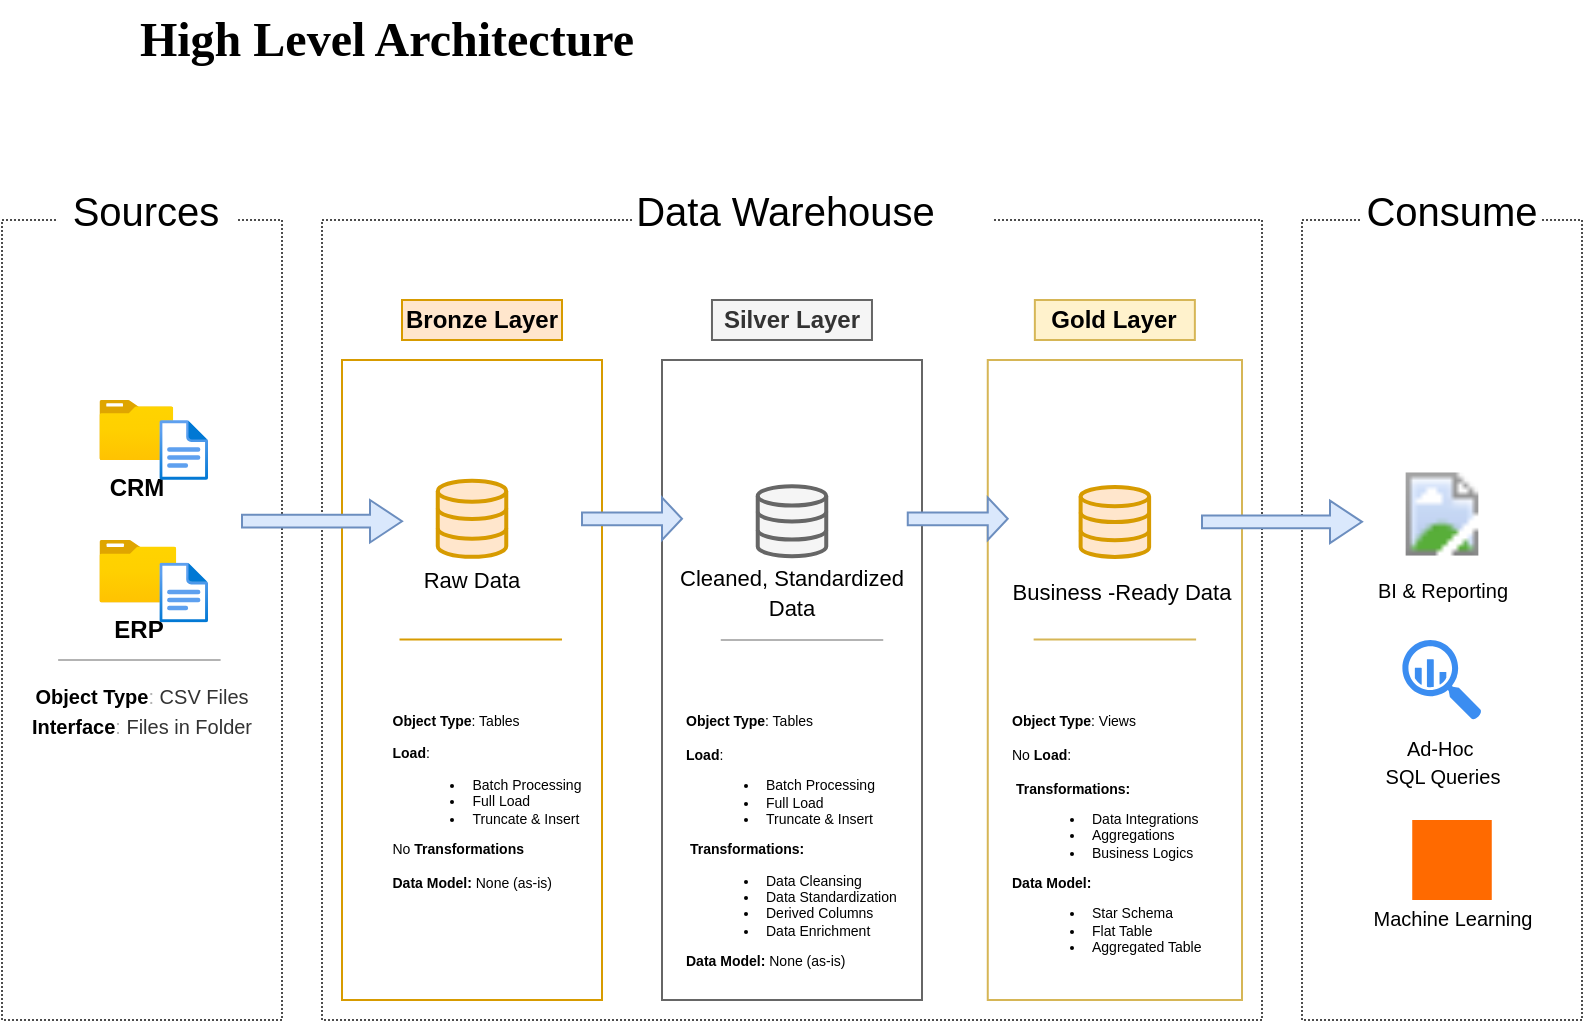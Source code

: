 <mxfile version="28.0.4">
  <diagram name="Page-1" id="SApdiPhW5QvV-BjYRMS2">
    <mxGraphModel dx="4327" dy="651" grid="1" gridSize="10" guides="1" tooltips="1" connect="1" arrows="1" fold="1" page="1" pageScale="1" pageWidth="827" pageHeight="1169" math="0" shadow="0">
      <root>
        <mxCell id="0" />
        <mxCell id="1" parent="0" />
        <mxCell id="pTMZZPk5SkNvSBJrasHx-61" value="" style="rounded=0;whiteSpace=wrap;html=1;dashed=1;strokeColor=light-dark(#4D4D4D,#EDEDED);fillColor=none;dashPattern=1 1;" vertex="1" parent="1">
          <mxGeometry x="-3140" y="120" width="470" height="400" as="geometry" />
        </mxCell>
        <mxCell id="pTMZZPk5SkNvSBJrasHx-3" value="&lt;b&gt;&lt;font style=&quot;font-size: 24px;&quot; face=&quot;Verdana&quot;&gt;High Level Architecture&amp;nbsp;&lt;/font&gt;&lt;/b&gt;" style="text;html=1;align=center;verticalAlign=middle;resizable=0;points=[];autosize=1;strokeColor=none;fillColor=none;" vertex="1" parent="1">
          <mxGeometry x="-3280" y="10" width="350" height="40" as="geometry" />
        </mxCell>
        <mxCell id="pTMZZPk5SkNvSBJrasHx-5" value="" style="rounded=0;whiteSpace=wrap;html=1;dashed=1;strokeColor=light-dark(#4D4D4D,#EDEDED);fillColor=none;dashPattern=1 1;" vertex="1" parent="1">
          <mxGeometry x="-3300" y="120" width="140" height="400" as="geometry" />
        </mxCell>
        <mxCell id="pTMZZPk5SkNvSBJrasHx-8" value="&lt;font style=&quot;font-size: 20px;&quot;&gt;Sources&lt;/font&gt;" style="rounded=0;whiteSpace=wrap;html=1;strokeColor=none;" vertex="1" parent="1">
          <mxGeometry x="-3272.83" y="100" width="90" height="30" as="geometry" />
        </mxCell>
        <mxCell id="pTMZZPk5SkNvSBJrasHx-11" value="&lt;span style=&quot;font-size: 20px;&quot;&gt;Data Warehouse&lt;span style=&quot;white-space: pre;&quot;&gt;&#x9;&lt;/span&gt;&lt;/span&gt;" style="rounded=0;whiteSpace=wrap;html=1;strokeColor=none;" vertex="1" parent="1">
          <mxGeometry x="-2984" y="100" width="180" height="30" as="geometry" />
        </mxCell>
        <mxCell id="pTMZZPk5SkNvSBJrasHx-12" value="" style="rounded=0;whiteSpace=wrap;html=1;dashed=1;strokeColor=light-dark(#4D4D4D,#EDEDED);fillColor=none;dashPattern=1 1;" vertex="1" parent="1">
          <mxGeometry x="-2650" y="120" width="140" height="400" as="geometry" />
        </mxCell>
        <mxCell id="pTMZZPk5SkNvSBJrasHx-13" value="&lt;font style=&quot;font-size: 20px;&quot;&gt;Consume&lt;/font&gt;" style="rounded=0;whiteSpace=wrap;html=1;strokeColor=none;" vertex="1" parent="1">
          <mxGeometry x="-2620" y="100" width="90" height="30" as="geometry" />
        </mxCell>
        <mxCell id="pTMZZPk5SkNvSBJrasHx-14" value="&lt;font&gt;&lt;b style=&quot;&quot;&gt;Bronze Layer&lt;/b&gt;&lt;/font&gt;" style="rounded=0;whiteSpace=wrap;html=1;fillColor=#ffe6cc;strokeColor=#d79b00;" vertex="1" parent="1">
          <mxGeometry x="-3100" y="160" width="80" height="20" as="geometry" />
        </mxCell>
        <mxCell id="pTMZZPk5SkNvSBJrasHx-15" value="" style="rounded=0;whiteSpace=wrap;html=1;fillColor=none;strokeColor=#d79b00;" vertex="1" parent="1">
          <mxGeometry x="-3130" y="190" width="130" height="320" as="geometry" />
        </mxCell>
        <mxCell id="pTMZZPk5SkNvSBJrasHx-17" value="&lt;b&gt;Silver Layer&lt;/b&gt;" style="rounded=0;whiteSpace=wrap;html=1;fillColor=#f5f5f5;strokeColor=#666666;fontColor=#333333;" vertex="1" parent="1">
          <mxGeometry x="-2945.01" y="160" width="80" height="20" as="geometry" />
        </mxCell>
        <mxCell id="pTMZZPk5SkNvSBJrasHx-18" value="" style="rounded=0;whiteSpace=wrap;html=1;fillColor=none;strokeColor=#666666;fontColor=#333333;" vertex="1" parent="1">
          <mxGeometry x="-2970" y="190" width="130" height="320" as="geometry" />
        </mxCell>
        <mxCell id="pTMZZPk5SkNvSBJrasHx-19" value="&lt;b&gt;Gold Layer&lt;/b&gt;" style="rounded=0;whiteSpace=wrap;html=1;fillColor=#fff2cc;strokeColor=#d6b656;" vertex="1" parent="1">
          <mxGeometry x="-2783.57" y="160" width="80" height="20" as="geometry" />
        </mxCell>
        <mxCell id="pTMZZPk5SkNvSBJrasHx-20" value="" style="rounded=0;whiteSpace=wrap;html=1;fillColor=none;strokeColor=#d6b656;" vertex="1" parent="1">
          <mxGeometry x="-2807.12" y="190" width="127.12" height="320" as="geometry" />
        </mxCell>
        <mxCell id="pTMZZPk5SkNvSBJrasHx-21" value="&lt;b&gt;CRM&lt;/b&gt;" style="image;aspect=fixed;html=1;points=[];align=center;fontSize=12;image=img/lib/azure2/general/Folder_Blank.svg;" vertex="1" parent="1">
          <mxGeometry x="-3251.31" y="210" width="36.96" height="30" as="geometry" />
        </mxCell>
        <mxCell id="pTMZZPk5SkNvSBJrasHx-22" value="" style="image;aspect=fixed;html=1;points=[];align=center;fontSize=12;image=img/lib/azure2/general/File.svg;" vertex="1" parent="1">
          <mxGeometry x="-3221.31" y="220" width="24.35" height="30" as="geometry" />
        </mxCell>
        <mxCell id="pTMZZPk5SkNvSBJrasHx-24" value="&lt;b&gt;ERP&lt;/b&gt;" style="image;aspect=fixed;html=1;points=[];align=center;fontSize=12;image=img/lib/azure2/general/Folder_Blank.svg;" vertex="1" parent="1">
          <mxGeometry x="-3251.31" y="280" width="38.48" height="31.23" as="geometry" />
        </mxCell>
        <mxCell id="pTMZZPk5SkNvSBJrasHx-25" value="" style="image;aspect=fixed;html=1;points=[];align=center;fontSize=12;image=img/lib/azure2/general/File.svg;" vertex="1" parent="1">
          <mxGeometry x="-3221.31" y="291.23" width="24.35" height="30" as="geometry" />
        </mxCell>
        <mxCell id="pTMZZPk5SkNvSBJrasHx-28" value="" style="endArrow=none;html=1;rounded=0;strokeColor=#B3B3B3;" edge="1" parent="1">
          <mxGeometry width="50" height="50" relative="1" as="geometry">
            <mxPoint x="-3271.93" y="340" as="sourcePoint" />
            <mxPoint x="-3190.69" y="340" as="targetPoint" />
          </mxGeometry>
        </mxCell>
        <mxCell id="pTMZZPk5SkNvSBJrasHx-30" value="&lt;font style=&quot;font-size: 10px;&quot;&gt;&lt;b style=&quot;&quot;&gt;&lt;font style=&quot;color: rgb(0, 0, 0);&quot;&gt;Object Type&lt;/font&gt;&lt;/b&gt;&lt;font color=&quot;#b3b3b3&quot;&gt;: &lt;/font&gt;&lt;font style=&quot;color: rgb(51, 51, 51);&quot;&gt;CSV Files&lt;/font&gt;&lt;/font&gt;&lt;div&gt;&lt;font style=&quot;font-size: 10px;&quot;&gt;&lt;b style=&quot;&quot;&gt;&lt;font style=&quot;color: rgb(0, 0, 0);&quot;&gt;Interface&lt;/font&gt;&lt;/b&gt;&lt;font color=&quot;#b3b3b3&quot;&gt;: &lt;/font&gt;&lt;font style=&quot;color: rgb(51, 51, 51);&quot;&gt;Files in Folder&lt;/font&gt;&lt;/font&gt;&lt;/div&gt;" style="text;html=1;align=center;verticalAlign=middle;whiteSpace=wrap;rounded=0;" vertex="1" parent="1">
          <mxGeometry x="-3300" y="350" width="140" height="30" as="geometry" />
        </mxCell>
        <mxCell id="pTMZZPk5SkNvSBJrasHx-33" value="" style="html=1;verticalLabelPosition=bottom;align=center;labelBackgroundColor=#ffffff;verticalAlign=top;strokeWidth=2;strokeColor=#d79b00;shadow=0;dashed=0;shape=mxgraph.ios7.icons.data;fillColor=#ffe6cc;" vertex="1" parent="1">
          <mxGeometry x="-3082.12" y="250.32" width="34.25" height="38.12" as="geometry" />
        </mxCell>
        <mxCell id="pTMZZPk5SkNvSBJrasHx-36" value="" style="shape=singleArrow;whiteSpace=wrap;html=1;fillColor=#dae8fc;strokeColor=#6c8ebf;" vertex="1" parent="1">
          <mxGeometry x="-3180" y="260" width="80" height="21.23" as="geometry" />
        </mxCell>
        <mxCell id="pTMZZPk5SkNvSBJrasHx-37" value="" style="shape=singleArrow;whiteSpace=wrap;html=1;fillColor=#dae8fc;strokeColor=#6c8ebf;" vertex="1" parent="1">
          <mxGeometry x="-3010" y="258.77" width="50" height="21.23" as="geometry" />
        </mxCell>
        <mxCell id="pTMZZPk5SkNvSBJrasHx-39" value="" style="shape=singleArrow;whiteSpace=wrap;html=1;fillColor=#dae8fc;strokeColor=#6c8ebf;" vertex="1" parent="1">
          <mxGeometry x="-2847.12" y="258.77" width="50" height="21.23" as="geometry" />
        </mxCell>
        <mxCell id="pTMZZPk5SkNvSBJrasHx-41" value="" style="shape=singleArrow;whiteSpace=wrap;html=1;fillColor=#dae8fc;strokeColor=#6c8ebf;" vertex="1" parent="1">
          <mxGeometry x="-2700" y="260.32" width="80" height="21.23" as="geometry" />
        </mxCell>
        <mxCell id="pTMZZPk5SkNvSBJrasHx-42" value="&lt;font style=&quot;font-size: 11px;&quot;&gt;Raw Data&lt;/font&gt;" style="text;html=1;align=center;verticalAlign=middle;whiteSpace=wrap;rounded=0;" vertex="1" parent="1">
          <mxGeometry x="-3095" y="290" width="60" height="20" as="geometry" />
        </mxCell>
        <mxCell id="pTMZZPk5SkNvSBJrasHx-44" value="" style="html=1;verticalLabelPosition=bottom;align=center;labelBackgroundColor=#ffffff;verticalAlign=top;strokeWidth=2;strokeColor=#666666;shadow=0;dashed=0;shape=mxgraph.ios7.icons.data;fillColor=#f5f5f5;fontColor=#333333;" vertex="1" parent="1">
          <mxGeometry x="-2922.13" y="253.12" width="34.25" height="35" as="geometry" />
        </mxCell>
        <mxCell id="pTMZZPk5SkNvSBJrasHx-45" value="&lt;span style=&quot;font-size: 11px;&quot;&gt;Cleaned, Standardized Data&lt;/span&gt;" style="text;html=1;align=center;verticalAlign=middle;whiteSpace=wrap;rounded=0;" vertex="1" parent="1">
          <mxGeometry x="-2970" y="296.23" width="130" height="20" as="geometry" />
        </mxCell>
        <mxCell id="pTMZZPk5SkNvSBJrasHx-49" value="" style="html=1;verticalLabelPosition=bottom;align=center;labelBackgroundColor=#ffffff;verticalAlign=top;strokeWidth=2;strokeColor=#d79b00;shadow=0;dashed=0;shape=mxgraph.ios7.icons.data;fillColor=#ffe6cc;" vertex="1" parent="1">
          <mxGeometry x="-2760.69" y="253.44" width="34.25" height="35" as="geometry" />
        </mxCell>
        <mxCell id="pTMZZPk5SkNvSBJrasHx-50" value="&lt;span style=&quot;font-size: 11px;&quot;&gt;Business -Ready Data&lt;/span&gt;" style="text;html=1;align=center;verticalAlign=middle;whiteSpace=wrap;rounded=0;" vertex="1" parent="1">
          <mxGeometry x="-2800" y="296.23" width="120" height="20" as="geometry" />
        </mxCell>
        <mxCell id="pTMZZPk5SkNvSBJrasHx-53" value="" style="endArrow=none;html=1;rounded=0;strokeColor=#d6b656;fillColor=#fff2cc;" edge="1" parent="1">
          <mxGeometry width="50" height="50" relative="1" as="geometry">
            <mxPoint x="-2784.18" y="329.7" as="sourcePoint" />
            <mxPoint x="-2702.94" y="329.7" as="targetPoint" />
          </mxGeometry>
        </mxCell>
        <mxCell id="pTMZZPk5SkNvSBJrasHx-54" value="&lt;div style=&quot;text-align: left;&quot;&gt;&lt;font&gt;&lt;b&gt;&lt;font&gt;Object Type&lt;/font&gt;&lt;/b&gt;&lt;font&gt;: Tables&lt;/font&gt;&lt;/font&gt;&lt;/div&gt;&lt;div style=&quot;text-align: left;&quot;&gt;&lt;font&gt;&lt;font&gt;&lt;br&gt;&lt;/font&gt;&lt;/font&gt;&lt;/div&gt;&lt;div style=&quot;text-align: left;&quot;&gt;&lt;font&gt;&lt;b&gt;Load&lt;/b&gt;:&lt;/font&gt;&lt;/div&gt;&lt;div&gt;&lt;ul&gt;&lt;li style=&quot;text-align: left;&quot;&gt;&lt;font&gt;Batch Processing&lt;/font&gt;&lt;/li&gt;&lt;li style=&quot;text-align: left;&quot;&gt;Full Load&lt;/li&gt;&lt;li style=&quot;text-align: left;&quot;&gt;&lt;font&gt;Truncate &amp;amp; Insert&lt;/font&gt;&lt;/li&gt;&lt;/ul&gt;&lt;div style=&quot;text-align: left;&quot;&gt;No &lt;b&gt;Transformations&lt;/b&gt;&lt;/div&gt;&lt;/div&gt;&lt;div style=&quot;text-align: left;&quot;&gt;&lt;b&gt;&lt;br&gt;&lt;/b&gt;&lt;/div&gt;&lt;div style=&quot;text-align: left;&quot;&gt;&lt;b&gt;Data Model: &lt;/b&gt;None (as-is)&lt;/div&gt;&lt;div&gt;&lt;font&gt;&lt;b&gt;&lt;br&gt;&lt;/b&gt;&lt;/font&gt;&lt;/div&gt;" style="text;html=1;align=center;verticalAlign=middle;whiteSpace=wrap;rounded=0;fontSize=7;labelPosition=center;verticalLabelPosition=middle;" vertex="1" parent="1">
          <mxGeometry x="-3115" y="330" width="115" height="170" as="geometry" />
        </mxCell>
        <mxCell id="pTMZZPk5SkNvSBJrasHx-56" value="&lt;div&gt;&lt;font&gt;&lt;b&gt;&lt;font&gt;Object Type&lt;/font&gt;&lt;/b&gt;&lt;font&gt;: Tables&lt;/font&gt;&lt;/font&gt;&lt;/div&gt;&lt;div&gt;&lt;font&gt;&lt;font&gt;&lt;br&gt;&lt;/font&gt;&lt;/font&gt;&lt;/div&gt;&lt;div&gt;&lt;font&gt;&lt;b&gt;Load&lt;/b&gt;:&lt;/font&gt;&lt;/div&gt;&lt;div&gt;&lt;ul&gt;&lt;li&gt;&lt;font&gt;Batch Processing&lt;/font&gt;&lt;/li&gt;&lt;li&gt;&lt;font&gt;Full Load&lt;/font&gt;&lt;/li&gt;&lt;li&gt;&lt;font&gt;Truncate &amp;amp; Insert&lt;/font&gt;&lt;/li&gt;&lt;/ul&gt;&lt;div&gt;&amp;nbsp;&lt;b&gt;Transformations:&lt;/b&gt;&lt;/div&gt;&lt;/div&gt;&lt;div&gt;&lt;ul&gt;&lt;li&gt;Data Cleansing&lt;/li&gt;&lt;li&gt;Data Standardization&lt;/li&gt;&lt;li&gt;Derived Columns&lt;/li&gt;&lt;li&gt;Data Enrichment&lt;/li&gt;&lt;/ul&gt;&lt;/div&gt;&lt;div&gt;&lt;b&gt;Data Model: &lt;/b&gt;None (as-is)&lt;/div&gt;&lt;div&gt;&lt;font&gt;&lt;b&gt;&lt;br&gt;&lt;/b&gt;&lt;/font&gt;&lt;/div&gt;" style="text;html=1;align=left;verticalAlign=middle;whiteSpace=wrap;rounded=0;fontSize=7;" vertex="1" parent="1">
          <mxGeometry x="-2960" y="360" width="120" height="150" as="geometry" />
        </mxCell>
        <mxCell id="pTMZZPk5SkNvSBJrasHx-58" value="" style="endArrow=none;html=1;rounded=0;strokeColor=#d79b00;fillColor=#ffe6cc;" edge="1" parent="1">
          <mxGeometry width="50" height="50" relative="1" as="geometry">
            <mxPoint x="-3101.25" y="329.71" as="sourcePoint" />
            <mxPoint x="-3020.01" y="329.71" as="targetPoint" />
          </mxGeometry>
        </mxCell>
        <mxCell id="pTMZZPk5SkNvSBJrasHx-59" value="" style="endArrow=none;html=1;rounded=0;strokeColor=#B3B3B3;" edge="1" parent="1">
          <mxGeometry width="50" height="50" relative="1" as="geometry">
            <mxPoint x="-2940.62" y="330.0" as="sourcePoint" />
            <mxPoint x="-2859.38" y="330.0" as="targetPoint" />
          </mxGeometry>
        </mxCell>
        <mxCell id="pTMZZPk5SkNvSBJrasHx-60" value="&lt;div&gt;&lt;font&gt;&lt;b&gt;&lt;font&gt;Object Type&lt;/font&gt;&lt;/b&gt;&lt;font&gt;: Views&lt;/font&gt;&lt;/font&gt;&lt;/div&gt;&lt;div&gt;&lt;font&gt;&lt;font&gt;&lt;br&gt;&lt;/font&gt;&lt;/font&gt;&lt;/div&gt;&lt;div&gt;&lt;font&gt;No&amp;nbsp;&lt;b&gt;Load&lt;/b&gt;:&lt;/font&gt;&lt;/div&gt;&lt;div&gt;&lt;font&gt;&lt;br&gt;&lt;/font&gt;&lt;/div&gt;&lt;div&gt;&lt;div&gt;&amp;nbsp;&lt;b&gt;Transformations:&lt;/b&gt;&lt;/div&gt;&lt;/div&gt;&lt;div&gt;&lt;ul&gt;&lt;li&gt;Data Integrations&lt;/li&gt;&lt;li&gt;Aggregations&lt;/li&gt;&lt;li&gt;Business Logics&lt;/li&gt;&lt;/ul&gt;&lt;/div&gt;&lt;div&gt;&lt;b&gt;Data Model:&amp;nbsp;&lt;/b&gt;&lt;/div&gt;&lt;div&gt;&lt;ul&gt;&lt;li&gt;Star Schema&lt;/li&gt;&lt;li&gt;Flat Table&lt;/li&gt;&lt;li&gt;Aggregated Table&lt;/li&gt;&lt;/ul&gt;&lt;/div&gt;&lt;div&gt;&lt;font&gt;&lt;b&gt;&lt;br&gt;&lt;/b&gt;&lt;/font&gt;&lt;/div&gt;" style="text;html=1;align=left;verticalAlign=middle;whiteSpace=wrap;rounded=0;fontSize=7;" vertex="1" parent="1">
          <mxGeometry x="-2797.12" y="360" width="117.12" height="150" as="geometry" />
        </mxCell>
        <mxCell id="pTMZZPk5SkNvSBJrasHx-62" value="&lt;font size=&quot;1&quot;&gt;BI &amp;amp; Reporting&lt;/font&gt;" style="image;aspect=fixed;html=1;points=[];align=center;fontSize=12;image=img/lib/azure2/power_platform/PowerBI.svg;" vertex="1" parent="1">
          <mxGeometry x="-2598.17" y="242.78" width="36.34" height="48.45" as="geometry" />
        </mxCell>
        <mxCell id="pTMZZPk5SkNvSBJrasHx-69" value="&lt;font size=&quot;1&quot;&gt;Ad-Hoc&amp;nbsp;&lt;/font&gt;&lt;div&gt;&lt;font size=&quot;1&quot;&gt;SQL Queries&lt;/font&gt;&lt;/div&gt;" style="sketch=0;html=1;aspect=fixed;strokeColor=none;shadow=0;fillColor=#3B8DF1;verticalAlign=top;labelPosition=center;verticalLabelPosition=bottom;shape=mxgraph.gcp2.big_query" vertex="1" parent="1">
          <mxGeometry x="-2599.8" y="330" width="39.6" height="40" as="geometry" />
        </mxCell>
        <mxCell id="pTMZZPk5SkNvSBJrasHx-73" value="&lt;div&gt;&lt;br&gt;&lt;/div&gt;&lt;div&gt;&lt;br&gt;&lt;/div&gt;&lt;div&gt;&lt;br&gt;&lt;/div&gt;&lt;div&gt;&lt;br&gt;&lt;/div&gt;&lt;div&gt;&lt;font size=&quot;1&quot;&gt;Machine Learning&lt;/font&gt;&lt;/div&gt;" style="points=[];aspect=fixed;html=1;align=center;shadow=0;dashed=0;fillColor=#FF6A00;strokeColor=none;shape=mxgraph.alibaba_cloud.machine_learning;" vertex="1" parent="1">
          <mxGeometry x="-2594.88" y="420" width="39.76" height="40" as="geometry" />
        </mxCell>
      </root>
    </mxGraphModel>
  </diagram>
</mxfile>
